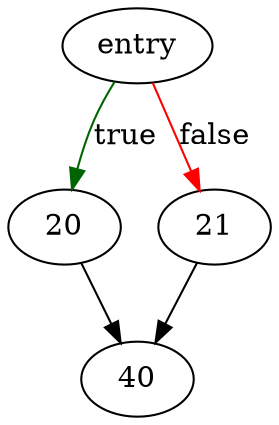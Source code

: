 digraph "sqlite3VdbeSetColName" {
	// Node definitions.
	5 [label=entry];
	20;
	21;
	40;

	// Edge definitions.
	5 -> 20 [
		color=darkgreen
		label=true
	];
	5 -> 21 [
		color=red
		label=false
	];
	20 -> 40;
	21 -> 40;
}